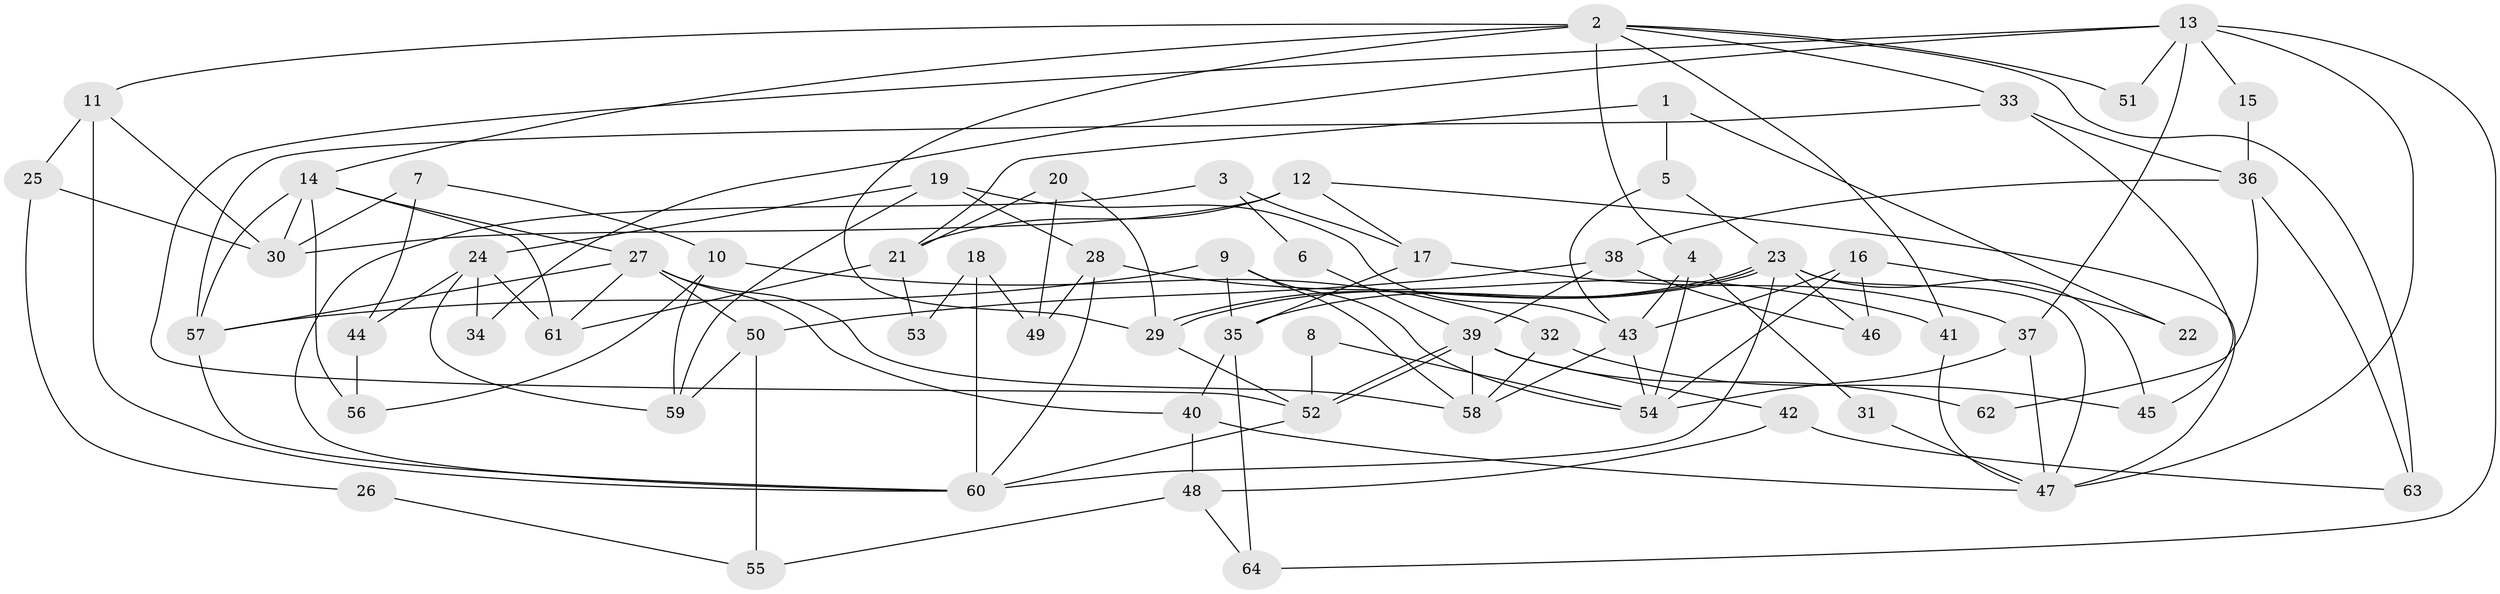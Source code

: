 // Generated by graph-tools (version 1.1) at 2025/51/03/09/25 04:51:06]
// undirected, 64 vertices, 128 edges
graph export_dot {
graph [start="1"]
  node [color=gray90,style=filled];
  1;
  2;
  3;
  4;
  5;
  6;
  7;
  8;
  9;
  10;
  11;
  12;
  13;
  14;
  15;
  16;
  17;
  18;
  19;
  20;
  21;
  22;
  23;
  24;
  25;
  26;
  27;
  28;
  29;
  30;
  31;
  32;
  33;
  34;
  35;
  36;
  37;
  38;
  39;
  40;
  41;
  42;
  43;
  44;
  45;
  46;
  47;
  48;
  49;
  50;
  51;
  52;
  53;
  54;
  55;
  56;
  57;
  58;
  59;
  60;
  61;
  62;
  63;
  64;
  1 -- 5;
  1 -- 21;
  1 -- 22;
  2 -- 14;
  2 -- 29;
  2 -- 4;
  2 -- 11;
  2 -- 33;
  2 -- 41;
  2 -- 51;
  2 -- 63;
  3 -- 60;
  3 -- 17;
  3 -- 6;
  4 -- 43;
  4 -- 31;
  4 -- 54;
  5 -- 43;
  5 -- 23;
  6 -- 39;
  7 -- 44;
  7 -- 30;
  7 -- 10;
  8 -- 54;
  8 -- 52;
  9 -- 35;
  9 -- 58;
  9 -- 54;
  9 -- 57;
  10 -- 59;
  10 -- 32;
  10 -- 56;
  11 -- 60;
  11 -- 25;
  11 -- 30;
  12 -- 47;
  12 -- 17;
  12 -- 21;
  12 -- 30;
  13 -- 52;
  13 -- 37;
  13 -- 15;
  13 -- 34;
  13 -- 47;
  13 -- 51;
  13 -- 64;
  14 -- 30;
  14 -- 57;
  14 -- 27;
  14 -- 56;
  14 -- 61;
  15 -- 36;
  16 -- 54;
  16 -- 43;
  16 -- 22;
  16 -- 46;
  17 -- 35;
  17 -- 37;
  18 -- 60;
  18 -- 49;
  18 -- 53;
  19 -- 24;
  19 -- 28;
  19 -- 43;
  19 -- 59;
  20 -- 21;
  20 -- 29;
  20 -- 49;
  21 -- 61;
  21 -- 53;
  23 -- 45;
  23 -- 29;
  23 -- 29;
  23 -- 35;
  23 -- 46;
  23 -- 47;
  23 -- 60;
  24 -- 61;
  24 -- 59;
  24 -- 34;
  24 -- 44;
  25 -- 30;
  25 -- 26;
  26 -- 55;
  27 -- 58;
  27 -- 40;
  27 -- 50;
  27 -- 57;
  27 -- 61;
  28 -- 60;
  28 -- 41;
  28 -- 49;
  29 -- 52;
  31 -- 47;
  32 -- 58;
  32 -- 45;
  33 -- 57;
  33 -- 36;
  33 -- 45;
  35 -- 40;
  35 -- 64;
  36 -- 38;
  36 -- 62;
  36 -- 63;
  37 -- 54;
  37 -- 47;
  38 -- 39;
  38 -- 46;
  38 -- 50;
  39 -- 52;
  39 -- 52;
  39 -- 42;
  39 -- 58;
  39 -- 62;
  40 -- 47;
  40 -- 48;
  41 -- 47;
  42 -- 48;
  42 -- 63;
  43 -- 54;
  43 -- 58;
  44 -- 56;
  48 -- 64;
  48 -- 55;
  50 -- 55;
  50 -- 59;
  52 -- 60;
  57 -- 60;
}
